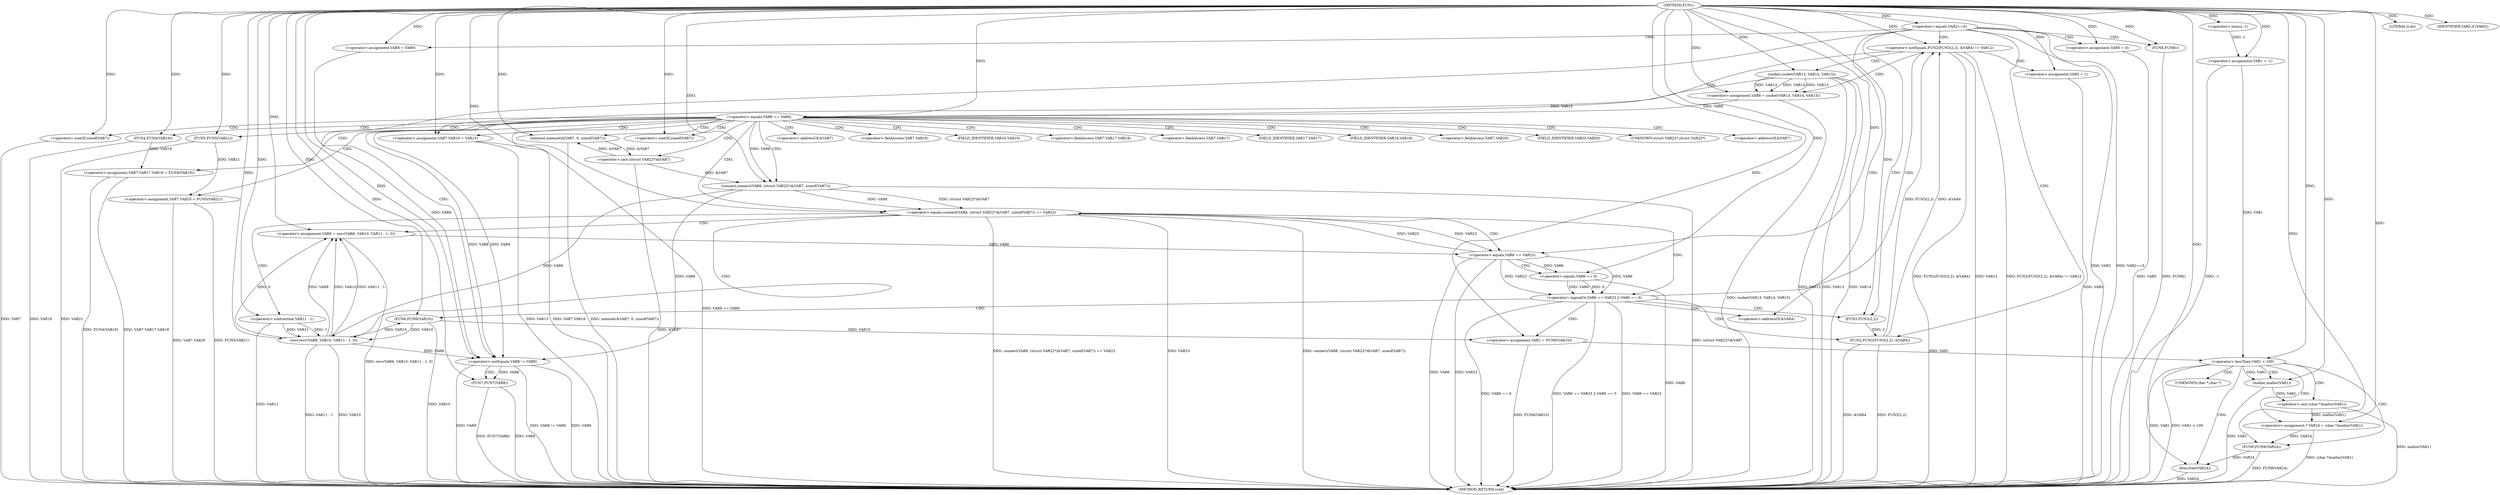digraph FUN1 {  
"1000100" [label = "(METHOD,FUN1)" ]
"1000242" [label = "(METHOD_RETURN,void)" ]
"1000103" [label = "(<operator>.assignment,VAR1 = -1)" ]
"1000105" [label = "(<operator>.minus,-1)" ]
"1000108" [label = "(<operator>.equals,VAR2==5)" ]
"1000115" [label = "(<operator>.assignment,VAR5 = 0)" ]
"1000121" [label = "(<operator>.assignment,VAR8 = VAR9)" ]
"1000128" [label = "(<operator>.notEquals,FUN2(FUN3(2,2), &VAR4) != VAR12)" ]
"1000129" [label = "(FUN2,FUN2(FUN3(2,2), &VAR4))" ]
"1000130" [label = "(FUN3,FUN3(2,2))" ]
"1000138" [label = "(<operator>.assignment,VAR5 = 1)" ]
"1000141" [label = "(<operator>.assignment,VAR8 = socket(VAR13, VAR14, VAR15))" ]
"1000143" [label = "(socket,socket(VAR13, VAR14, VAR15))" ]
"1000148" [label = "(<operator>.equals,VAR8 == VAR9)" ]
"1000153" [label = "(memset,memset(&VAR7, 0, sizeof(VAR7)))" ]
"1000157" [label = "(<operator>.sizeOf,sizeof(VAR7))" ]
"1000159" [label = "(<operator>.assignment,VAR7.VAR16 = VAR13)" ]
"1000164" [label = "(<operator>.assignment,VAR7.VAR17.VAR18 = FUN4(VAR19))" ]
"1000170" [label = "(FUN4,FUN4(VAR19))" ]
"1000172" [label = "(<operator>.assignment,VAR7.VAR20 = FUN5(VAR21))" ]
"1000176" [label = "(FUN5,FUN5(VAR21))" ]
"1000179" [label = "(<operator>.equals,connect(VAR8, (struct VAR22*)&VAR7, sizeof(VAR7)) == VAR23)" ]
"1000180" [label = "(connect,connect(VAR8, (struct VAR22*)&VAR7, sizeof(VAR7)))" ]
"1000182" [label = "(<operator>.cast,(struct VAR22*)&VAR7)" ]
"1000186" [label = "(<operator>.sizeOf,sizeof(VAR7))" ]
"1000191" [label = "(<operator>.assignment,VAR6 = recv(VAR8, VAR10, VAR11 - 1, 0))" ]
"1000193" [label = "(recv,recv(VAR8, VAR10, VAR11 - 1, 0))" ]
"1000196" [label = "(<operator>.subtraction,VAR11 - 1)" ]
"1000201" [label = "(<operator>.logicalOr,VAR6 == VAR23 || VAR6 == 0)" ]
"1000202" [label = "(<operator>.equals,VAR6 == VAR23)" ]
"1000205" [label = "(<operator>.equals,VAR6 == 0)" ]
"1000210" [label = "(<operator>.assignment,VAR1 = FUN6(VAR10))" ]
"1000212" [label = "(FUN6,FUN6(VAR10))" ]
"1000214" [label = "(LITERAL,0,do)" ]
"1000216" [label = "(<operator>.notEquals,VAR8 != VAR9)" ]
"1000220" [label = "(FUN7,FUN7(VAR8))" ]
"1000223" [label = "(IDENTIFIER,VAR5,if (VAR5))" ]
"1000225" [label = "(FUN8,FUN8())" ]
"1000227" [label = "(<operator>.lessThan,VAR1 < 100)" ]
"1000232" [label = "(<operator>.assignment,* VAR24 = (char *)malloc(VAR1))" ]
"1000234" [label = "(<operator>.cast,(char *)malloc(VAR1))" ]
"1000236" [label = "(malloc,malloc(VAR1))" ]
"1000238" [label = "(FUN9,FUN9(VAR24))" ]
"1000240" [label = "(free,free(VAR24))" ]
"1000133" [label = "(<operator>.addressOf,&VAR4)" ]
"1000154" [label = "(<operator>.addressOf,&VAR7)" ]
"1000160" [label = "(<operator>.fieldAccess,VAR7.VAR16)" ]
"1000162" [label = "(FIELD_IDENTIFIER,VAR16,VAR16)" ]
"1000165" [label = "(<operator>.fieldAccess,VAR7.VAR17.VAR18)" ]
"1000166" [label = "(<operator>.fieldAccess,VAR7.VAR17)" ]
"1000168" [label = "(FIELD_IDENTIFIER,VAR17,VAR17)" ]
"1000169" [label = "(FIELD_IDENTIFIER,VAR18,VAR18)" ]
"1000173" [label = "(<operator>.fieldAccess,VAR7.VAR20)" ]
"1000175" [label = "(FIELD_IDENTIFIER,VAR20,VAR20)" ]
"1000183" [label = "(UNKNOWN,struct VAR22*,struct VAR22*)" ]
"1000184" [label = "(<operator>.addressOf,&VAR7)" ]
"1000235" [label = "(UNKNOWN,char *,char *)" ]
  "1000216" -> "1000242"  [ label = "DDG: VAR8 != VAR9"] 
  "1000179" -> "1000242"  [ label = "DDG: connect(VAR8, (struct VAR22*)&VAR7, sizeof(VAR7)) == VAR23"] 
  "1000103" -> "1000242"  [ label = "DDG: -1"] 
  "1000153" -> "1000242"  [ label = "DDG: memset(&VAR7, 0, sizeof(VAR7))"] 
  "1000129" -> "1000242"  [ label = "DDG: &VAR4"] 
  "1000210" -> "1000242"  [ label = "DDG: FUN6(VAR10)"] 
  "1000201" -> "1000242"  [ label = "DDG: VAR6 == 0"] 
  "1000115" -> "1000242"  [ label = "DDG: VAR5"] 
  "1000108" -> "1000242"  [ label = "DDG: VAR2"] 
  "1000180" -> "1000242"  [ label = "DDG: (struct VAR22*)&VAR7"] 
  "1000179" -> "1000242"  [ label = "DDG: VAR23"] 
  "1000129" -> "1000242"  [ label = "DDG: FUN3(2,2)"] 
  "1000186" -> "1000242"  [ label = "DDG: VAR7"] 
  "1000225" -> "1000242"  [ label = "DDG: FUN8()"] 
  "1000220" -> "1000242"  [ label = "DDG: VAR8"] 
  "1000201" -> "1000242"  [ label = "DDG: VAR6 == VAR23 || VAR6 == 0"] 
  "1000227" -> "1000242"  [ label = "DDG: VAR1 < 100"] 
  "1000108" -> "1000242"  [ label = "DDG: VAR2==5"] 
  "1000236" -> "1000242"  [ label = "DDG: VAR1"] 
  "1000234" -> "1000242"  [ label = "DDG: malloc(VAR1)"] 
  "1000216" -> "1000242"  [ label = "DDG: VAR8"] 
  "1000238" -> "1000242"  [ label = "DDG: FUN9(VAR24)"] 
  "1000159" -> "1000242"  [ label = "DDG: VAR7.VAR16"] 
  "1000227" -> "1000242"  [ label = "DDG: VAR1"] 
  "1000205" -> "1000242"  [ label = "DDG: VAR6"] 
  "1000138" -> "1000242"  [ label = "DDG: VAR5"] 
  "1000193" -> "1000242"  [ label = "DDG: VAR10"] 
  "1000182" -> "1000242"  [ label = "DDG: &VAR7"] 
  "1000128" -> "1000242"  [ label = "DDG: FUN2(FUN3(2,2), &VAR4)"] 
  "1000143" -> "1000242"  [ label = "DDG: VAR13"] 
  "1000179" -> "1000242"  [ label = "DDG: connect(VAR8, (struct VAR22*)&VAR7, sizeof(VAR7))"] 
  "1000216" -> "1000242"  [ label = "DDG: VAR9"] 
  "1000202" -> "1000242"  [ label = "DDG: VAR6"] 
  "1000148" -> "1000242"  [ label = "DDG: VAR8 == VAR9"] 
  "1000172" -> "1000242"  [ label = "DDG: FUN5(VAR21)"] 
  "1000196" -> "1000242"  [ label = "DDG: VAR11"] 
  "1000212" -> "1000242"  [ label = "DDG: VAR10"] 
  "1000128" -> "1000242"  [ label = "DDG: VAR12"] 
  "1000191" -> "1000242"  [ label = "DDG: recv(VAR8, VAR10, VAR11 - 1, 0)"] 
  "1000172" -> "1000242"  [ label = "DDG: VAR7.VAR20"] 
  "1000232" -> "1000242"  [ label = "DDG: (char *)malloc(VAR1)"] 
  "1000141" -> "1000242"  [ label = "DDG: socket(VAR13, VAR14, VAR15)"] 
  "1000143" -> "1000242"  [ label = "DDG: VAR14"] 
  "1000220" -> "1000242"  [ label = "DDG: FUN7(VAR8)"] 
  "1000170" -> "1000242"  [ label = "DDG: VAR19"] 
  "1000176" -> "1000242"  [ label = "DDG: VAR21"] 
  "1000164" -> "1000242"  [ label = "DDG: FUN4(VAR19)"] 
  "1000128" -> "1000242"  [ label = "DDG: FUN2(FUN3(2,2), &VAR4) != VAR12"] 
  "1000159" -> "1000242"  [ label = "DDG: VAR13"] 
  "1000193" -> "1000242"  [ label = "DDG: VAR11 - 1"] 
  "1000143" -> "1000242"  [ label = "DDG: VAR15"] 
  "1000240" -> "1000242"  [ label = "DDG: VAR24"] 
  "1000201" -> "1000242"  [ label = "DDG: VAR6 == VAR23"] 
  "1000202" -> "1000242"  [ label = "DDG: VAR23"] 
  "1000164" -> "1000242"  [ label = "DDG: VAR7.VAR17.VAR18"] 
  "1000105" -> "1000103"  [ label = "DDG: 1"] 
  "1000100" -> "1000103"  [ label = "DDG: "] 
  "1000100" -> "1000105"  [ label = "DDG: "] 
  "1000100" -> "1000108"  [ label = "DDG: "] 
  "1000100" -> "1000115"  [ label = "DDG: "] 
  "1000100" -> "1000121"  [ label = "DDG: "] 
  "1000129" -> "1000128"  [ label = "DDG: FUN3(2,2)"] 
  "1000129" -> "1000128"  [ label = "DDG: &VAR4"] 
  "1000130" -> "1000129"  [ label = "DDG: 2"] 
  "1000100" -> "1000130"  [ label = "DDG: "] 
  "1000100" -> "1000128"  [ label = "DDG: "] 
  "1000100" -> "1000138"  [ label = "DDG: "] 
  "1000143" -> "1000141"  [ label = "DDG: VAR13"] 
  "1000143" -> "1000141"  [ label = "DDG: VAR14"] 
  "1000143" -> "1000141"  [ label = "DDG: VAR15"] 
  "1000100" -> "1000141"  [ label = "DDG: "] 
  "1000100" -> "1000143"  [ label = "DDG: "] 
  "1000141" -> "1000148"  [ label = "DDG: VAR8"] 
  "1000100" -> "1000148"  [ label = "DDG: "] 
  "1000182" -> "1000153"  [ label = "DDG: &VAR7"] 
  "1000100" -> "1000153"  [ label = "DDG: "] 
  "1000100" -> "1000157"  [ label = "DDG: "] 
  "1000143" -> "1000159"  [ label = "DDG: VAR13"] 
  "1000100" -> "1000159"  [ label = "DDG: "] 
  "1000170" -> "1000164"  [ label = "DDG: VAR19"] 
  "1000100" -> "1000170"  [ label = "DDG: "] 
  "1000176" -> "1000172"  [ label = "DDG: VAR21"] 
  "1000100" -> "1000176"  [ label = "DDG: "] 
  "1000180" -> "1000179"  [ label = "DDG: VAR8"] 
  "1000180" -> "1000179"  [ label = "DDG: (struct VAR22*)&VAR7"] 
  "1000148" -> "1000180"  [ label = "DDG: VAR8"] 
  "1000100" -> "1000180"  [ label = "DDG: "] 
  "1000182" -> "1000180"  [ label = "DDG: &VAR7"] 
  "1000153" -> "1000182"  [ label = "DDG: &VAR7"] 
  "1000100" -> "1000186"  [ label = "DDG: "] 
  "1000202" -> "1000179"  [ label = "DDG: VAR23"] 
  "1000100" -> "1000179"  [ label = "DDG: "] 
  "1000193" -> "1000191"  [ label = "DDG: VAR8"] 
  "1000193" -> "1000191"  [ label = "DDG: VAR10"] 
  "1000193" -> "1000191"  [ label = "DDG: VAR11 - 1"] 
  "1000193" -> "1000191"  [ label = "DDG: 0"] 
  "1000100" -> "1000191"  [ label = "DDG: "] 
  "1000180" -> "1000193"  [ label = "DDG: VAR8"] 
  "1000100" -> "1000193"  [ label = "DDG: "] 
  "1000212" -> "1000193"  [ label = "DDG: VAR10"] 
  "1000196" -> "1000193"  [ label = "DDG: VAR11"] 
  "1000196" -> "1000193"  [ label = "DDG: 1"] 
  "1000100" -> "1000196"  [ label = "DDG: "] 
  "1000202" -> "1000201"  [ label = "DDG: VAR6"] 
  "1000202" -> "1000201"  [ label = "DDG: VAR23"] 
  "1000191" -> "1000202"  [ label = "DDG: VAR6"] 
  "1000100" -> "1000202"  [ label = "DDG: "] 
  "1000179" -> "1000202"  [ label = "DDG: VAR23"] 
  "1000205" -> "1000201"  [ label = "DDG: VAR6"] 
  "1000205" -> "1000201"  [ label = "DDG: 0"] 
  "1000202" -> "1000205"  [ label = "DDG: VAR6"] 
  "1000100" -> "1000205"  [ label = "DDG: "] 
  "1000212" -> "1000210"  [ label = "DDG: VAR10"] 
  "1000100" -> "1000210"  [ label = "DDG: "] 
  "1000193" -> "1000212"  [ label = "DDG: VAR10"] 
  "1000100" -> "1000212"  [ label = "DDG: "] 
  "1000100" -> "1000214"  [ label = "DDG: "] 
  "1000193" -> "1000216"  [ label = "DDG: VAR8"] 
  "1000180" -> "1000216"  [ label = "DDG: VAR8"] 
  "1000148" -> "1000216"  [ label = "DDG: VAR8"] 
  "1000121" -> "1000216"  [ label = "DDG: VAR8"] 
  "1000100" -> "1000216"  [ label = "DDG: "] 
  "1000148" -> "1000216"  [ label = "DDG: VAR9"] 
  "1000216" -> "1000220"  [ label = "DDG: VAR8"] 
  "1000100" -> "1000220"  [ label = "DDG: "] 
  "1000100" -> "1000223"  [ label = "DDG: "] 
  "1000100" -> "1000225"  [ label = "DDG: "] 
  "1000103" -> "1000227"  [ label = "DDG: VAR1"] 
  "1000210" -> "1000227"  [ label = "DDG: VAR1"] 
  "1000100" -> "1000227"  [ label = "DDG: "] 
  "1000234" -> "1000232"  [ label = "DDG: malloc(VAR1)"] 
  "1000100" -> "1000232"  [ label = "DDG: "] 
  "1000236" -> "1000234"  [ label = "DDG: VAR1"] 
  "1000227" -> "1000236"  [ label = "DDG: VAR1"] 
  "1000100" -> "1000236"  [ label = "DDG: "] 
  "1000232" -> "1000238"  [ label = "DDG: VAR24"] 
  "1000100" -> "1000238"  [ label = "DDG: "] 
  "1000238" -> "1000240"  [ label = "DDG: VAR24"] 
  "1000100" -> "1000240"  [ label = "DDG: "] 
  "1000108" -> "1000128"  [ label = "CDG: "] 
  "1000108" -> "1000133"  [ label = "CDG: "] 
  "1000108" -> "1000216"  [ label = "CDG: "] 
  "1000108" -> "1000130"  [ label = "CDG: "] 
  "1000108" -> "1000121"  [ label = "CDG: "] 
  "1000108" -> "1000129"  [ label = "CDG: "] 
  "1000108" -> "1000115"  [ label = "CDG: "] 
  "1000108" -> "1000225"  [ label = "CDG: "] 
  "1000128" -> "1000141"  [ label = "CDG: "] 
  "1000128" -> "1000148"  [ label = "CDG: "] 
  "1000128" -> "1000138"  [ label = "CDG: "] 
  "1000128" -> "1000143"  [ label = "CDG: "] 
  "1000148" -> "1000164"  [ label = "CDG: "] 
  "1000148" -> "1000182"  [ label = "CDG: "] 
  "1000148" -> "1000166"  [ label = "CDG: "] 
  "1000148" -> "1000180"  [ label = "CDG: "] 
  "1000148" -> "1000183"  [ label = "CDG: "] 
  "1000148" -> "1000165"  [ label = "CDG: "] 
  "1000148" -> "1000157"  [ label = "CDG: "] 
  "1000148" -> "1000175"  [ label = "CDG: "] 
  "1000148" -> "1000154"  [ label = "CDG: "] 
  "1000148" -> "1000160"  [ label = "CDG: "] 
  "1000148" -> "1000179"  [ label = "CDG: "] 
  "1000148" -> "1000176"  [ label = "CDG: "] 
  "1000148" -> "1000153"  [ label = "CDG: "] 
  "1000148" -> "1000186"  [ label = "CDG: "] 
  "1000148" -> "1000172"  [ label = "CDG: "] 
  "1000148" -> "1000169"  [ label = "CDG: "] 
  "1000148" -> "1000168"  [ label = "CDG: "] 
  "1000148" -> "1000159"  [ label = "CDG: "] 
  "1000148" -> "1000173"  [ label = "CDG: "] 
  "1000148" -> "1000170"  [ label = "CDG: "] 
  "1000148" -> "1000184"  [ label = "CDG: "] 
  "1000148" -> "1000162"  [ label = "CDG: "] 
  "1000179" -> "1000191"  [ label = "CDG: "] 
  "1000179" -> "1000201"  [ label = "CDG: "] 
  "1000179" -> "1000196"  [ label = "CDG: "] 
  "1000179" -> "1000202"  [ label = "CDG: "] 
  "1000179" -> "1000193"  [ label = "CDG: "] 
  "1000201" -> "1000210"  [ label = "CDG: "] 
  "1000201" -> "1000212"  [ label = "CDG: "] 
  "1000201" -> "1000128"  [ label = "CDG: "] 
  "1000201" -> "1000133"  [ label = "CDG: "] 
  "1000201" -> "1000130"  [ label = "CDG: "] 
  "1000201" -> "1000129"  [ label = "CDG: "] 
  "1000202" -> "1000205"  [ label = "CDG: "] 
  "1000216" -> "1000220"  [ label = "CDG: "] 
  "1000227" -> "1000238"  [ label = "CDG: "] 
  "1000227" -> "1000236"  [ label = "CDG: "] 
  "1000227" -> "1000235"  [ label = "CDG: "] 
  "1000227" -> "1000240"  [ label = "CDG: "] 
  "1000227" -> "1000232"  [ label = "CDG: "] 
  "1000227" -> "1000234"  [ label = "CDG: "] 
}
